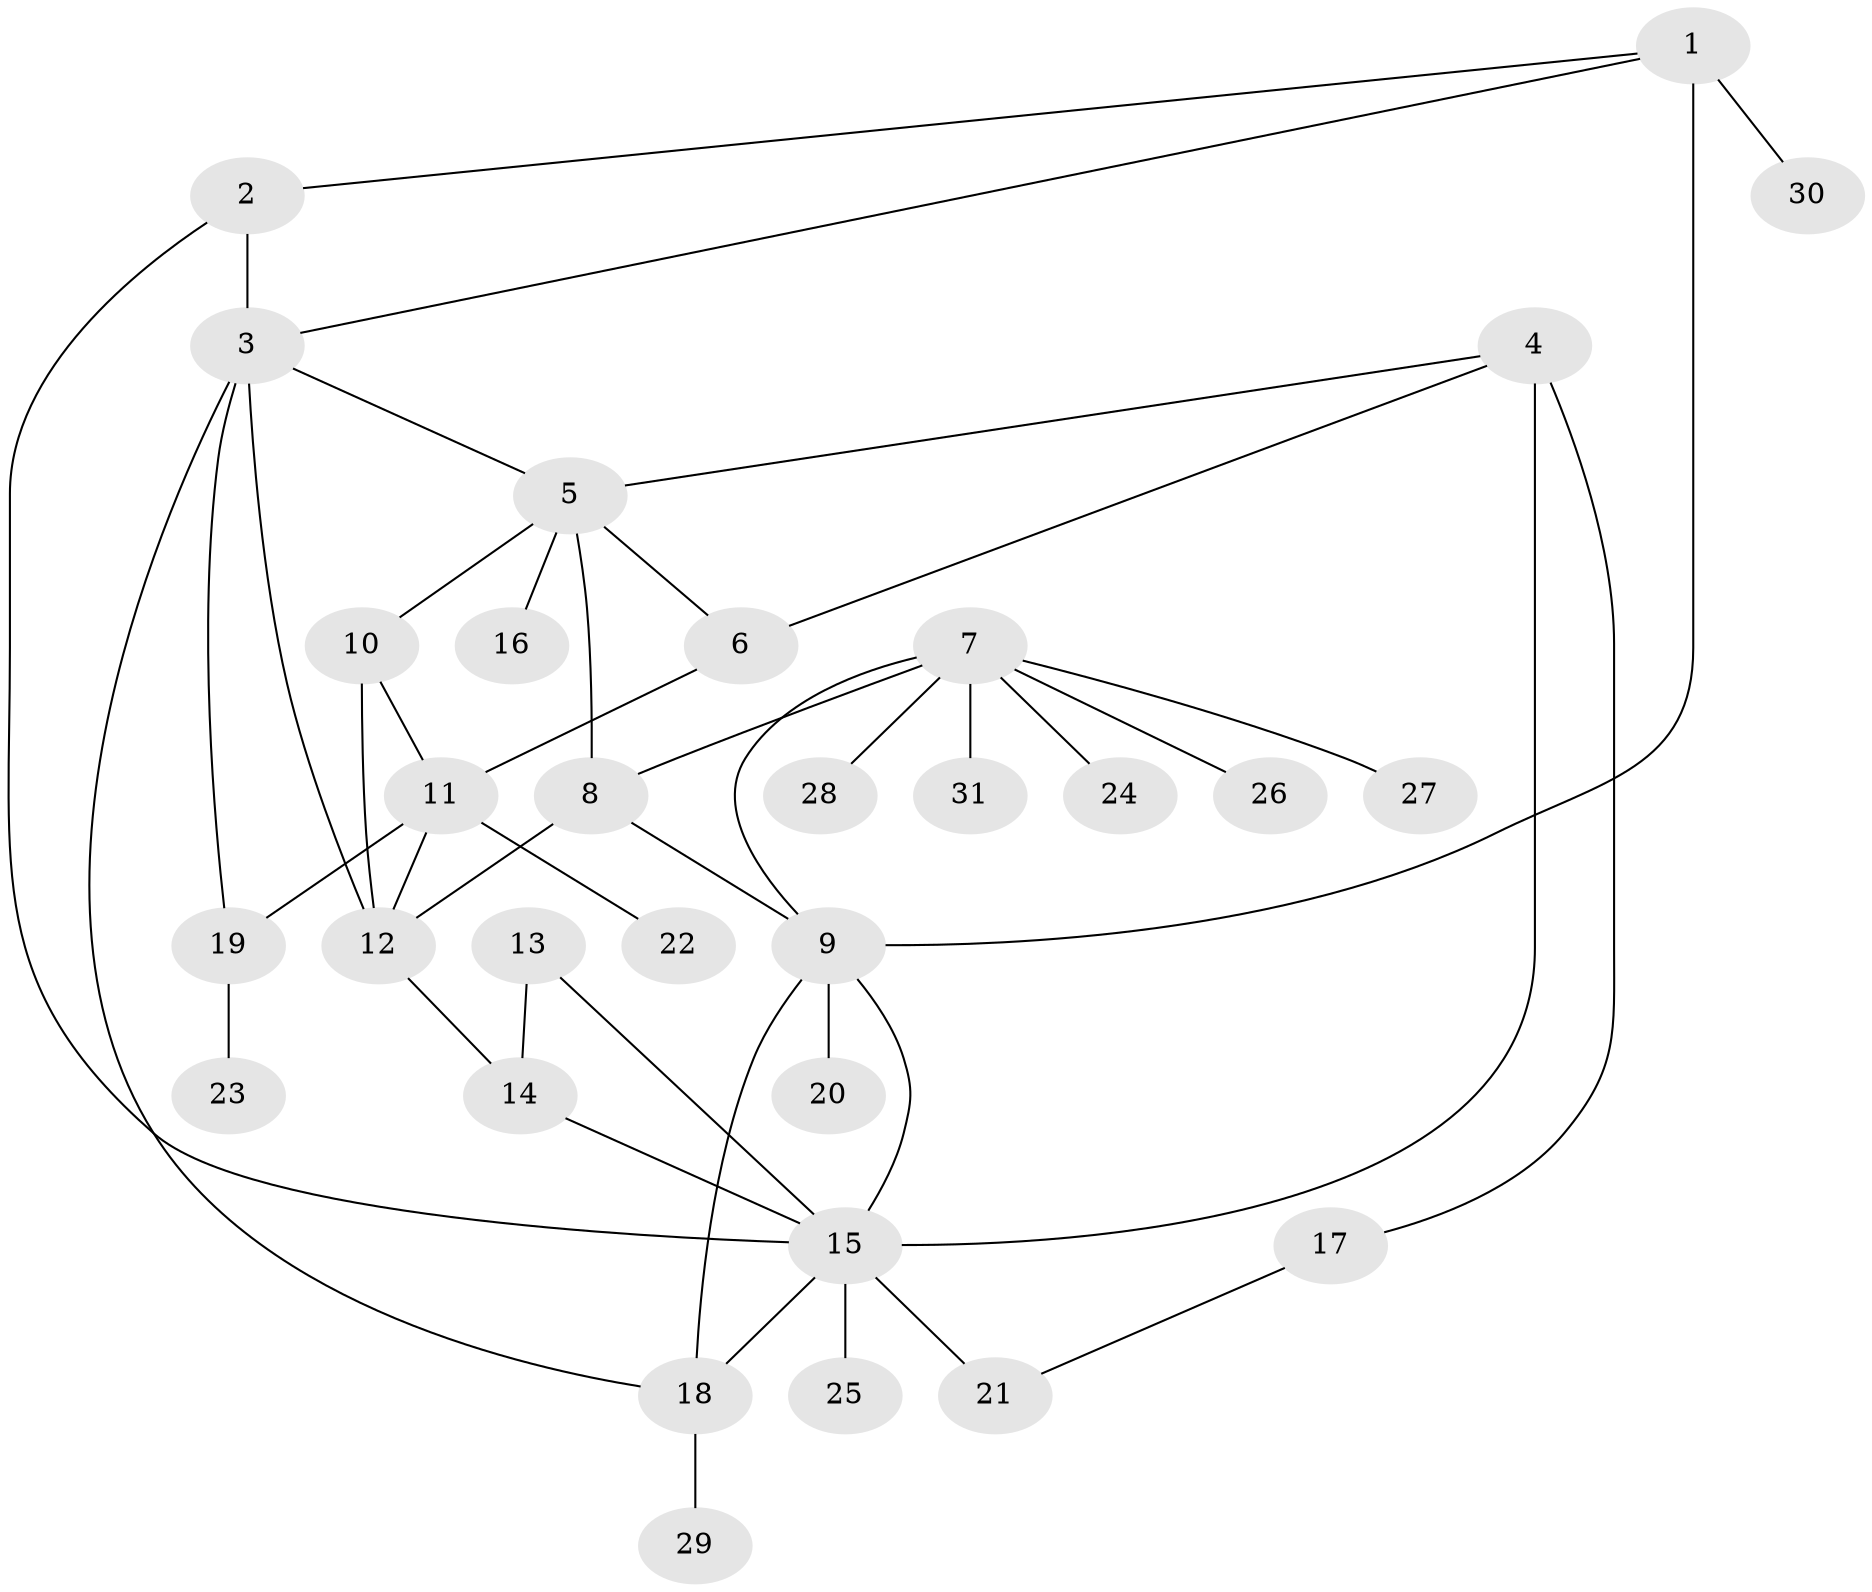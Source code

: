 // original degree distribution, {6: 0.05, 4: 0.03333333333333333, 7: 0.03333333333333333, 3: 0.1, 8: 0.05, 5: 0.03333333333333333, 10: 0.016666666666666666, 2: 0.15, 1: 0.5333333333333333}
// Generated by graph-tools (version 1.1) at 2025/37/03/09/25 02:37:23]
// undirected, 31 vertices, 46 edges
graph export_dot {
graph [start="1"]
  node [color=gray90,style=filled];
  1;
  2;
  3;
  4;
  5;
  6;
  7;
  8;
  9;
  10;
  11;
  12;
  13;
  14;
  15;
  16;
  17;
  18;
  19;
  20;
  21;
  22;
  23;
  24;
  25;
  26;
  27;
  28;
  29;
  30;
  31;
  1 -- 2 [weight=1.0];
  1 -- 3 [weight=1.0];
  1 -- 9 [weight=1.0];
  1 -- 30 [weight=2.0];
  2 -- 3 [weight=1.0];
  2 -- 15 [weight=1.0];
  3 -- 5 [weight=1.0];
  3 -- 12 [weight=2.0];
  3 -- 18 [weight=1.0];
  3 -- 19 [weight=1.0];
  4 -- 5 [weight=1.0];
  4 -- 6 [weight=1.0];
  4 -- 15 [weight=2.0];
  4 -- 17 [weight=1.0];
  5 -- 6 [weight=1.0];
  5 -- 8 [weight=1.0];
  5 -- 10 [weight=1.0];
  5 -- 16 [weight=1.0];
  6 -- 11 [weight=3.0];
  7 -- 8 [weight=1.0];
  7 -- 9 [weight=1.0];
  7 -- 24 [weight=1.0];
  7 -- 26 [weight=1.0];
  7 -- 27 [weight=1.0];
  7 -- 28 [weight=1.0];
  7 -- 31 [weight=1.0];
  8 -- 9 [weight=1.0];
  8 -- 12 [weight=1.0];
  9 -- 15 [weight=1.0];
  9 -- 18 [weight=1.0];
  9 -- 20 [weight=4.0];
  10 -- 11 [weight=1.0];
  10 -- 12 [weight=1.0];
  11 -- 12 [weight=1.0];
  11 -- 19 [weight=1.0];
  11 -- 22 [weight=1.0];
  12 -- 14 [weight=1.0];
  13 -- 14 [weight=1.0];
  13 -- 15 [weight=1.0];
  14 -- 15 [weight=2.0];
  15 -- 18 [weight=1.0];
  15 -- 21 [weight=1.0];
  15 -- 25 [weight=1.0];
  17 -- 21 [weight=1.0];
  18 -- 29 [weight=1.0];
  19 -- 23 [weight=1.0];
}
